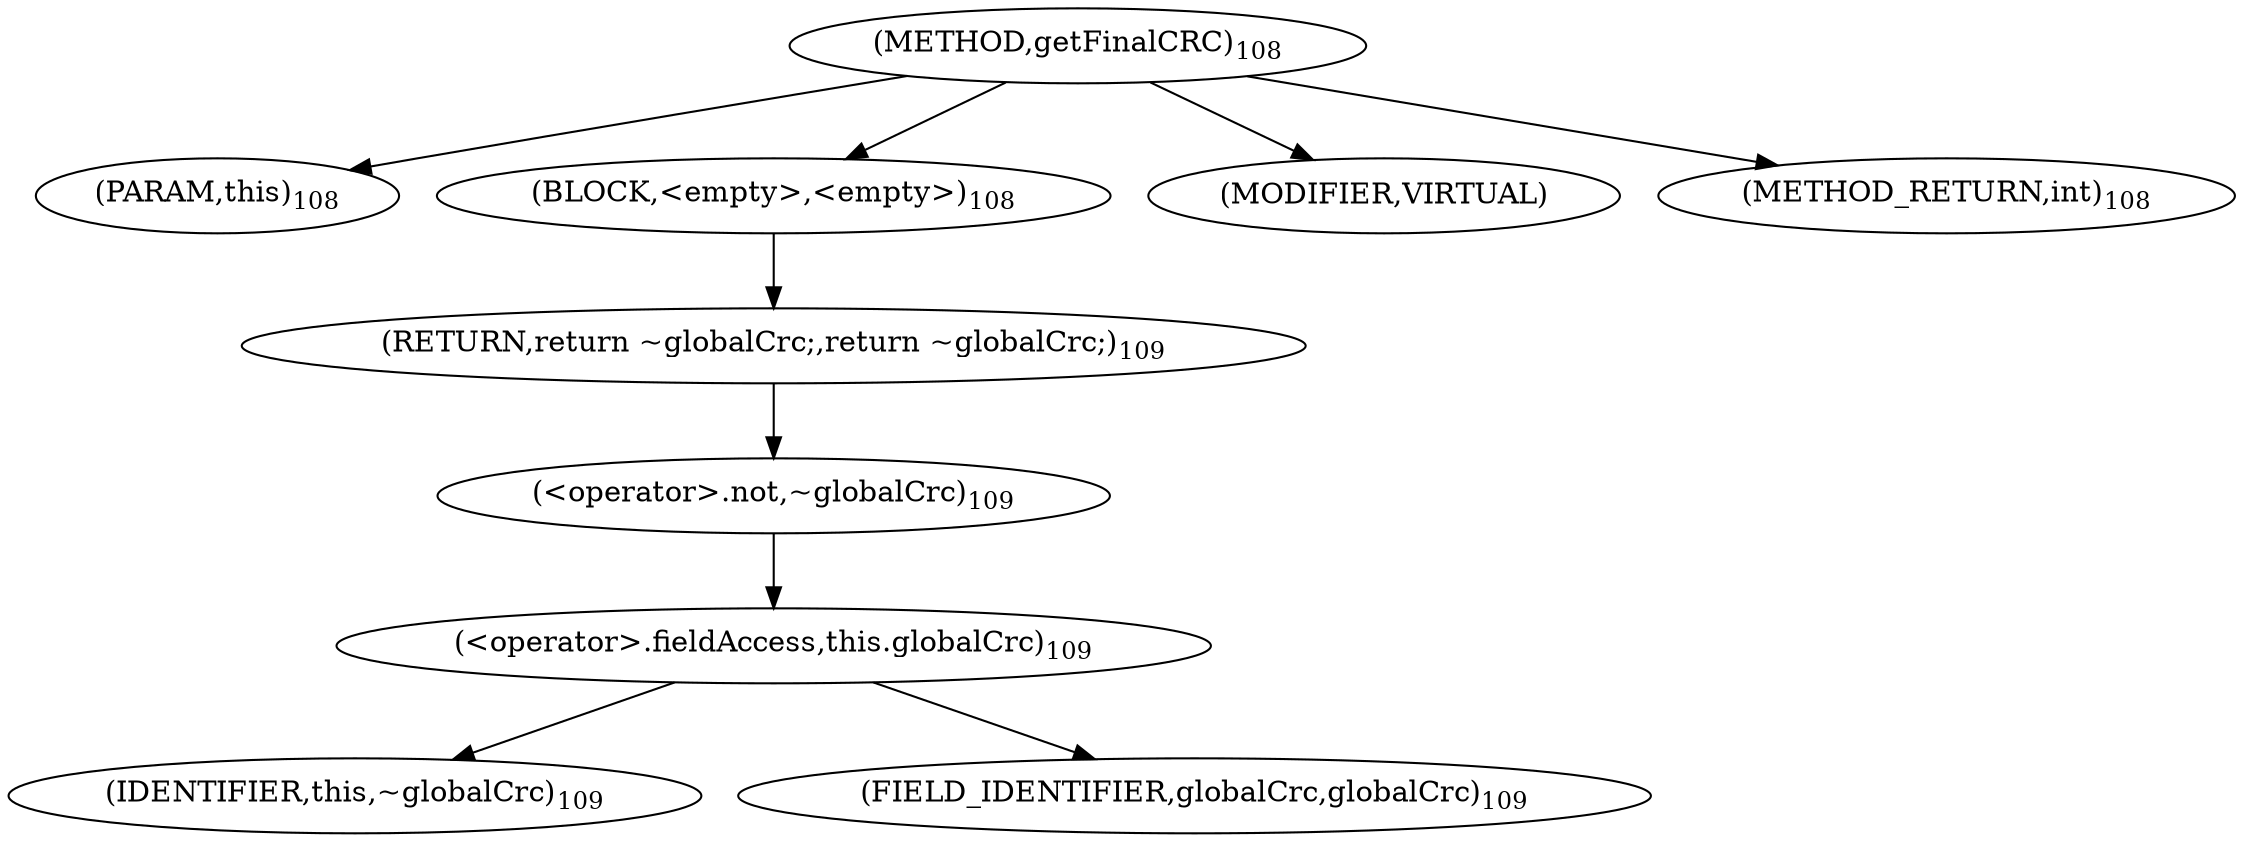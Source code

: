 digraph "getFinalCRC" {  
"45" [label = <(METHOD,getFinalCRC)<SUB>108</SUB>> ]
"46" [label = <(PARAM,this)<SUB>108</SUB>> ]
"47" [label = <(BLOCK,&lt;empty&gt;,&lt;empty&gt;)<SUB>108</SUB>> ]
"48" [label = <(RETURN,return ~globalCrc;,return ~globalCrc;)<SUB>109</SUB>> ]
"49" [label = <(&lt;operator&gt;.not,~globalCrc)<SUB>109</SUB>> ]
"50" [label = <(&lt;operator&gt;.fieldAccess,this.globalCrc)<SUB>109</SUB>> ]
"51" [label = <(IDENTIFIER,this,~globalCrc)<SUB>109</SUB>> ]
"52" [label = <(FIELD_IDENTIFIER,globalCrc,globalCrc)<SUB>109</SUB>> ]
"53" [label = <(MODIFIER,VIRTUAL)> ]
"54" [label = <(METHOD_RETURN,int)<SUB>108</SUB>> ]
  "45" -> "46" 
  "45" -> "47" 
  "45" -> "53" 
  "45" -> "54" 
  "47" -> "48" 
  "48" -> "49" 
  "49" -> "50" 
  "50" -> "51" 
  "50" -> "52" 
}
